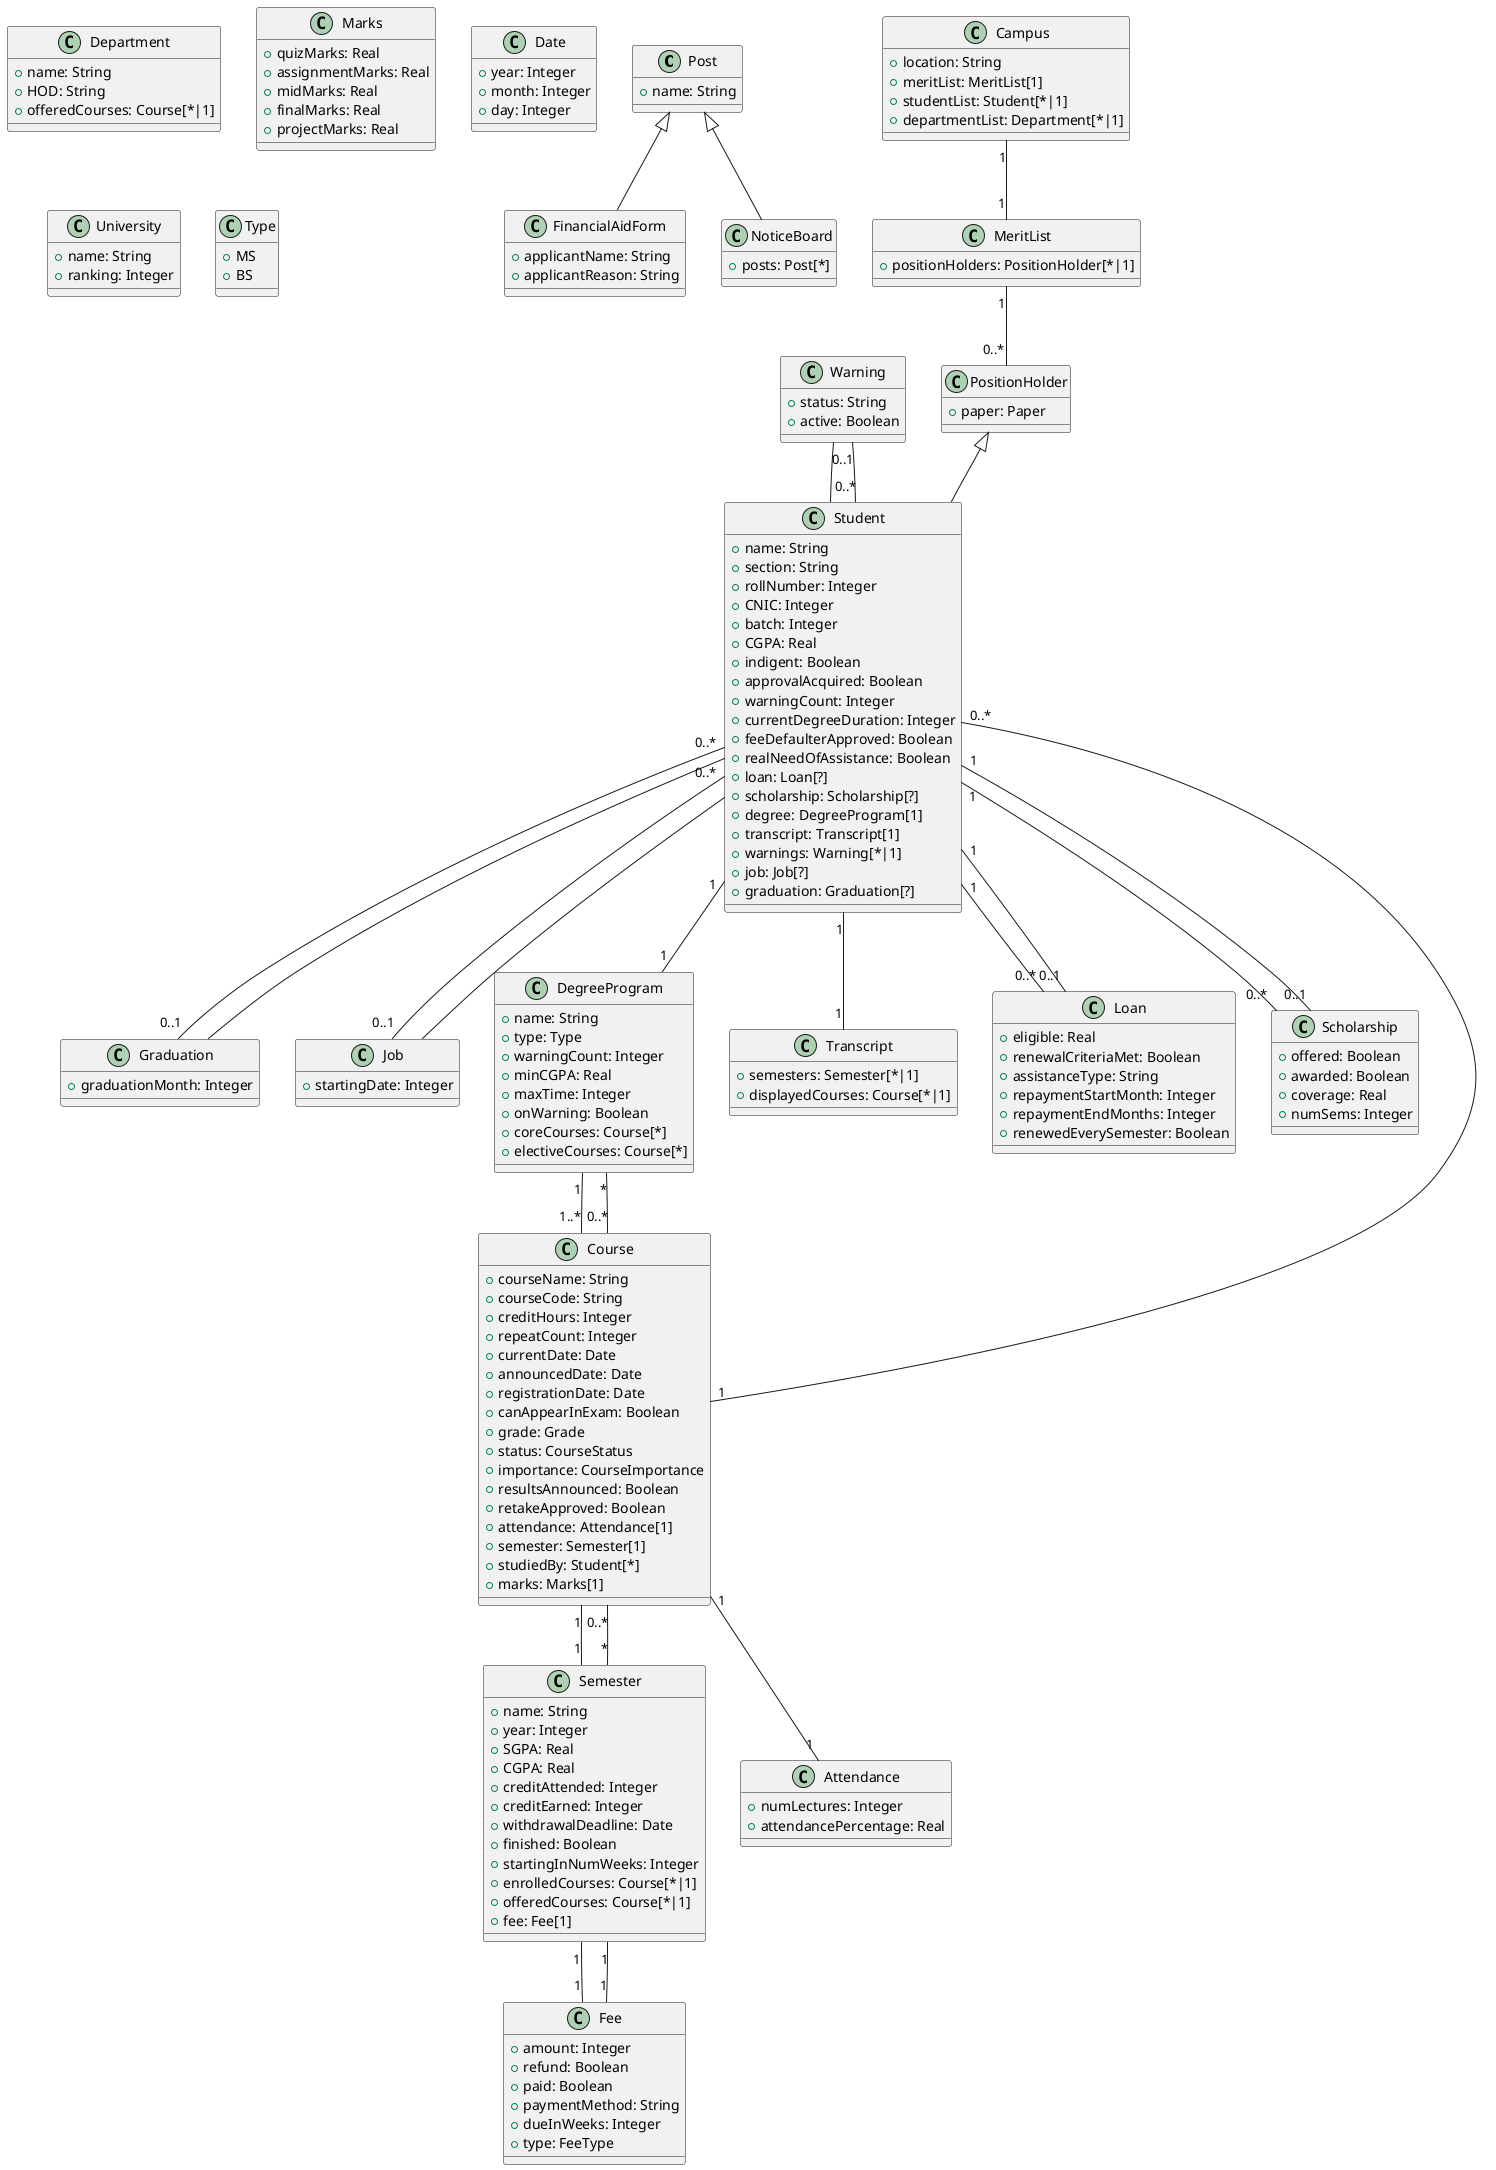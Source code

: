 @startuml

class Post {
  +name: String
}

class FinancialAidForm {
  +applicantName: String
  +applicantReason: String
}

class NoticeBoard {
  +posts: Post[*]
}

class Warning {
  +status: String
  +active: Boolean
}

class Graduation {
  +graduationMonth: Integer
}

class Job {
  +startingDate: Integer
}

class Student {
  +name: String
  +section: String
  +rollNumber: Integer
  +CNIC: Integer
  +batch: Integer
  +CGPA: Real
  +indigent: Boolean
  +approvalAcquired: Boolean
  +warningCount: Integer
  +currentDegreeDuration: Integer
  +feeDefaulterApproved: Boolean
  +realNeedOfAssistance: Boolean
  +loan: Loan[?]
  +scholarship: Scholarship[?]
  +degree: DegreeProgram[1]
  +transcript: Transcript[1]
  +warnings: Warning[*|1]
  +job: Job[?]
  +graduation: Graduation[?]
}

class DegreeProgram {
  +name: String
  +type: Type
  +warningCount: Integer
  +minCGPA: Real
  +maxTime: Integer
  +onWarning: Boolean
  +coreCourses: Course[*]
  +electiveCourses: Course[*]
}

class Transcript {
  +semesters: Semester[*|1]
  +displayedCourses: Course[*|1]
}

class Semester {
  +name: String
  +year: Integer
  +SGPA: Real
  +CGPA: Real
  +creditAttended: Integer
  +creditEarned: Integer
  +withdrawalDeadline: Date
  +finished: Boolean
  +startingInNumWeeks: Integer
  +enrolledCourses: Course[*|1]
  +offeredCourses: Course[*|1]
  +fee: Fee[1]
}

class Department {
  +name: String
  +HOD: String
  +offeredCourses: Course[*|1]
}

class Marks {
  +quizMarks: Real
  +assignmentMarks: Real
  +midMarks: Real
  +finalMarks: Real
  +projectMarks: Real
}

class Date {
  +year: Integer
  +month: Integer
  +day: Integer
}

class Course {
  +courseName: String
  +courseCode: String
  +creditHours: Integer
  +repeatCount: Integer
  +currentDate: Date
  +announcedDate: Date
  +registrationDate: Date
  +canAppearInExam: Boolean
  +grade: Grade
  +status: CourseStatus
  +importance: CourseImportance
  +resultsAnnounced: Boolean
  +retakeApproved: Boolean
  +attendance: Attendance[1]
  +semester: Semester[1]
  +studiedBy: Student[*]
  +marks: Marks[1]
}

class Attendance {
  +numLectures: Integer
  +attendancePercentage: Real
}

class University {
  +name: String
  +ranking: Integer
}

class Campus {
  +location: String
  +meritList: MeritList[1]
  +studentList: Student[*|1]
  +departmentList: Department[*|1]
}

class MeritList {
  +positionHolders: PositionHolder[*|1]
}

class PositionHolder {
  +paper: Paper
}

class Loan {
  +eligible: Real
  +renewalCriteriaMet: Boolean
  +assistanceType: String
  +repaymentStartMonth: Integer
  +repaymentEndMonths: Integer
  +renewedEverySemester: Boolean
}

class Scholarship {
  +offered: Boolean
  +awarded: Boolean
  +coverage: Real
  +numSems: Integer
}

class Fee {
  +amount: Integer
  +refund: Boolean
  +paid: Boolean
  +paymentMethod: String
  +dueInWeeks: Integer
  +type: FeeType
}

class Type {
  +MS
  +BS
}

Post <|-- FinancialAidForm
Post <|-- NoticeBoard
Warning -- Student
Graduation -- Student
Job -- Student
DegreeProgram "1" -- "1..*" Course
Student "1" -- "0..*" Loan
Student "1" -- "0..*" Scholarship
Student "1" -- "1" DegreeProgram
Student "1" -- "1" Transcript
Student "0..*" -- "0..1" Warning
Student "0..*" -- "0..1" Job
Student "0..*" -- "0..1" Graduation
DegreeProgram "*" -- "0..*" Course
Semester "*" -- "0..*" Course
Semester "1" -- "1" Fee
Course "1" -- "0..*" Student
Course "1" -- "1" Semester
Course "1" -- "1" Attendance
Campus "1" -- "1" MeritList
MeritList "1" -- "0..*" PositionHolder
PositionHolder <|-- Student
Loan "0..1" -- "1" Student
Scholarship "0..1" -- "1" Student
Fee "1" -- "1" Semester

@enduml
